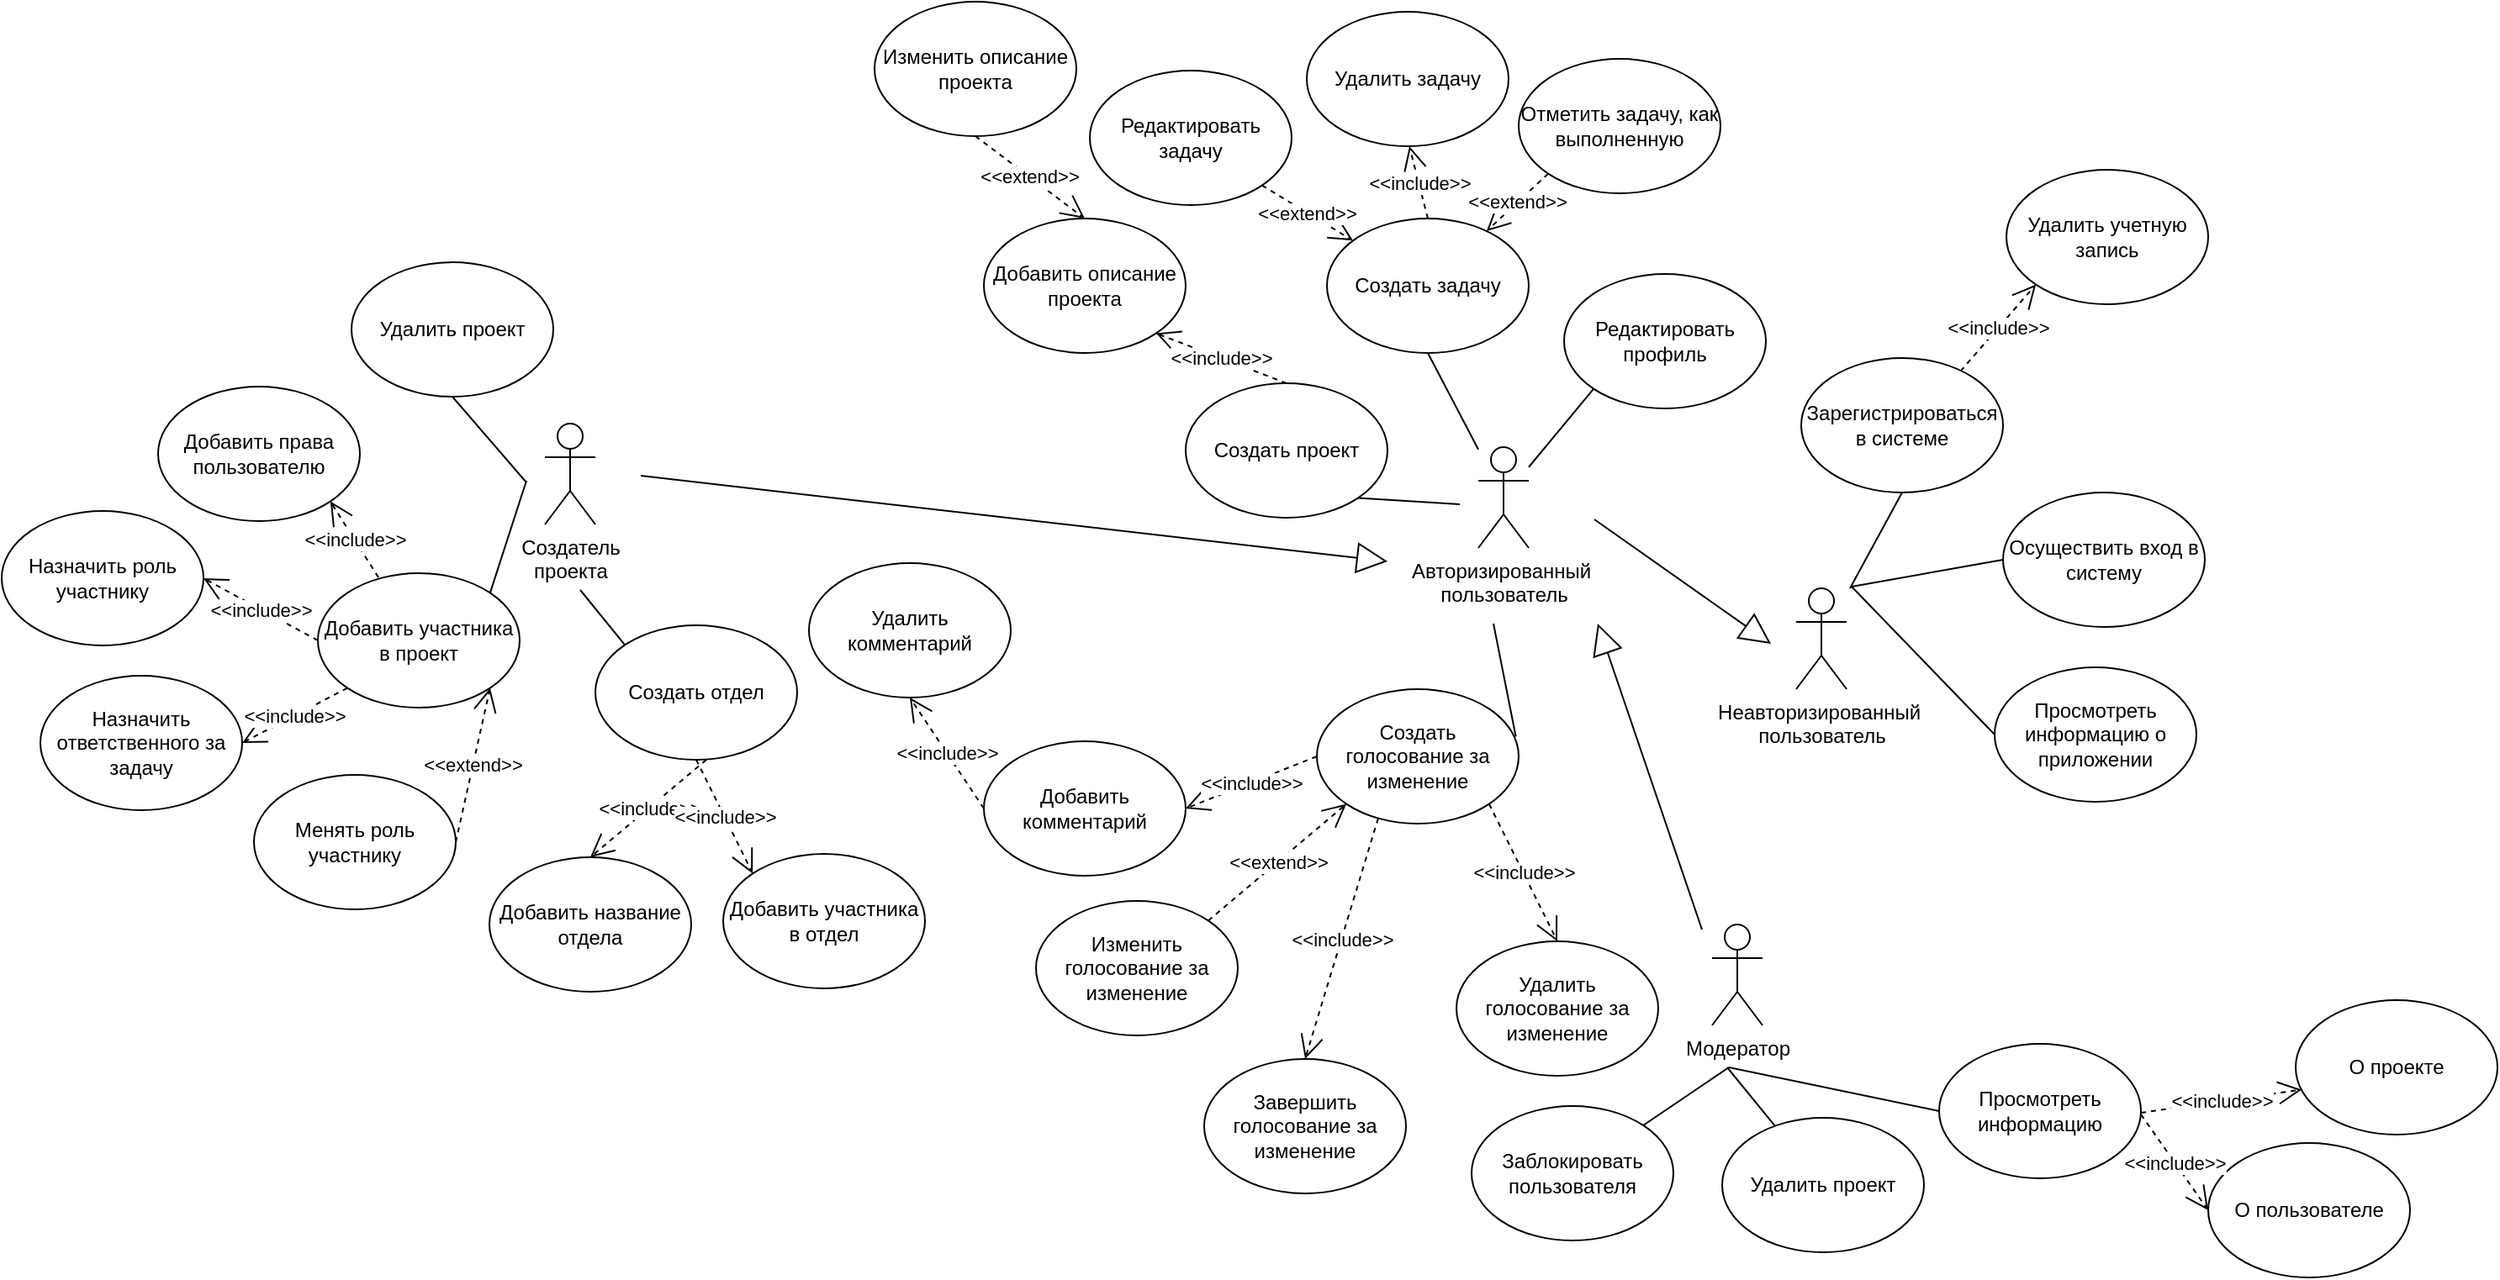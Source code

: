 <mxfile version="26.1.1">
  <diagram name="Страница — 1" id="mH7uCzz7MIZxPLPmZUTO">
    <mxGraphModel dx="2884" dy="1530" grid="0" gridSize="10" guides="1" tooltips="1" connect="1" arrows="1" fold="1" page="0" pageScale="1" pageWidth="827" pageHeight="1169" math="0" shadow="0">
      <root>
        <mxCell id="0" />
        <mxCell id="1" parent="0" />
        <mxCell id="8buhsUW7cumHq8WopxRq-1" value="Неавторизированный&amp;nbsp;&lt;div&gt;пользователь&lt;/div&gt;" style="shape=umlActor;verticalLabelPosition=bottom;verticalAlign=top;html=1;outlineConnect=0;" parent="1" vertex="1">
          <mxGeometry x="596" y="240" width="30" height="60" as="geometry" />
        </mxCell>
        <mxCell id="8buhsUW7cumHq8WopxRq-2" value="Авторизированный&amp;nbsp;&lt;div&gt;пользователь&lt;/div&gt;" style="shape=umlActor;verticalLabelPosition=bottom;verticalAlign=top;html=1;outlineConnect=0;" parent="1" vertex="1">
          <mxGeometry x="407" y="156" width="30" height="60" as="geometry" />
        </mxCell>
        <mxCell id="8buhsUW7cumHq8WopxRq-3" value="Создать проект" style="ellipse;whiteSpace=wrap;html=1;" parent="1" vertex="1">
          <mxGeometry x="233" y="118" width="120" height="80" as="geometry" />
        </mxCell>
        <mxCell id="8buhsUW7cumHq8WopxRq-4" value="Добавить участника в проект" style="ellipse;whiteSpace=wrap;html=1;" parent="1" vertex="1">
          <mxGeometry x="-283" y="231" width="120" height="80" as="geometry" />
        </mxCell>
        <mxCell id="8buhsUW7cumHq8WopxRq-5" value="Создатель&lt;div&gt;проекта&lt;/div&gt;" style="shape=umlActor;verticalLabelPosition=bottom;verticalAlign=top;html=1;outlineConnect=0;" parent="1" vertex="1">
          <mxGeometry x="-148" y="142" width="30" height="60" as="geometry" />
        </mxCell>
        <mxCell id="8buhsUW7cumHq8WopxRq-6" value="Создать задачу" style="ellipse;whiteSpace=wrap;html=1;" parent="1" vertex="1">
          <mxGeometry x="317" y="20" width="120" height="80" as="geometry" />
        </mxCell>
        <mxCell id="8buhsUW7cumHq8WopxRq-7" value="Отметить задачу, как выполненную" style="ellipse;whiteSpace=wrap;html=1;" parent="1" vertex="1">
          <mxGeometry x="431" y="-75" width="120" height="80" as="geometry" />
        </mxCell>
        <mxCell id="8buhsUW7cumHq8WopxRq-8" value="Зарегистрироваться в системе" style="ellipse;whiteSpace=wrap;html=1;" parent="1" vertex="1">
          <mxGeometry x="599" y="103" width="120" height="80" as="geometry" />
        </mxCell>
        <mxCell id="8buhsUW7cumHq8WopxRq-9" value="Осуществить вход в систему" style="ellipse;whiteSpace=wrap;html=1;" parent="1" vertex="1">
          <mxGeometry x="719" y="183" width="120" height="80" as="geometry" />
        </mxCell>
        <mxCell id="8buhsUW7cumHq8WopxRq-10" value="Просмотреть информацию о приложении" style="ellipse;whiteSpace=wrap;html=1;" parent="1" vertex="1">
          <mxGeometry x="714" y="287" width="120" height="80" as="geometry" />
        </mxCell>
        <mxCell id="8buhsUW7cumHq8WopxRq-11" value="Модератор" style="shape=umlActor;verticalLabelPosition=bottom;verticalAlign=top;html=1;outlineConnect=0;" parent="1" vertex="1">
          <mxGeometry x="546" y="440" width="30" height="60" as="geometry" />
        </mxCell>
        <mxCell id="8buhsUW7cumHq8WopxRq-12" value="Заблокировать пользователя" style="ellipse;whiteSpace=wrap;html=1;" parent="1" vertex="1">
          <mxGeometry x="403" y="548" width="120" height="80" as="geometry" />
        </mxCell>
        <mxCell id="8buhsUW7cumHq8WopxRq-13" value="Удалить проект" style="ellipse;whiteSpace=wrap;html=1;" parent="1" vertex="1">
          <mxGeometry x="552" y="555" width="120" height="80" as="geometry" />
        </mxCell>
        <mxCell id="8buhsUW7cumHq8WopxRq-14" value="Просмотреть информацию" style="ellipse;whiteSpace=wrap;html=1;" parent="1" vertex="1">
          <mxGeometry x="681" y="511" width="120" height="80" as="geometry" />
        </mxCell>
        <mxCell id="8buhsUW7cumHq8WopxRq-15" value="О пользователе" style="ellipse;whiteSpace=wrap;html=1;" parent="1" vertex="1">
          <mxGeometry x="841" y="570" width="120" height="80" as="geometry" />
        </mxCell>
        <mxCell id="8buhsUW7cumHq8WopxRq-16" value="О проекте" style="ellipse;whiteSpace=wrap;html=1;" parent="1" vertex="1">
          <mxGeometry x="893" y="485" width="120" height="80" as="geometry" />
        </mxCell>
        <mxCell id="8buhsUW7cumHq8WopxRq-17" value="Удалить учетную запись" style="ellipse;whiteSpace=wrap;html=1;" parent="1" vertex="1">
          <mxGeometry x="721" y="-9" width="120" height="80" as="geometry" />
        </mxCell>
        <mxCell id="8buhsUW7cumHq8WopxRq-18" value="Удалить задачу" style="ellipse;whiteSpace=wrap;html=1;" parent="1" vertex="1">
          <mxGeometry x="305" y="-103" width="120" height="80" as="geometry" />
        </mxCell>
        <mxCell id="8buhsUW7cumHq8WopxRq-19" value="Редактировать задачу" style="ellipse;whiteSpace=wrap;html=1;" parent="1" vertex="1">
          <mxGeometry x="176" y="-68" width="120" height="80" as="geometry" />
        </mxCell>
        <mxCell id="8buhsUW7cumHq8WopxRq-20" value="Назначить роль участнику" style="ellipse;whiteSpace=wrap;html=1;" parent="1" vertex="1">
          <mxGeometry x="-471" y="194" width="120" height="80" as="geometry" />
        </mxCell>
        <mxCell id="8buhsUW7cumHq8WopxRq-21" value="Назначить ответственного за задачу" style="ellipse;whiteSpace=wrap;html=1;" parent="1" vertex="1">
          <mxGeometry x="-448" y="292" width="120" height="80" as="geometry" />
        </mxCell>
        <mxCell id="8buhsUW7cumHq8WopxRq-22" value="Менять роль участнику" style="ellipse;whiteSpace=wrap;html=1;" parent="1" vertex="1">
          <mxGeometry x="-321" y="351" width="120" height="80" as="geometry" />
        </mxCell>
        <mxCell id="8buhsUW7cumHq8WopxRq-23" value="Удалить проект" style="ellipse;whiteSpace=wrap;html=1;" parent="1" vertex="1">
          <mxGeometry x="-263" y="46" width="120" height="80" as="geometry" />
        </mxCell>
        <mxCell id="8buhsUW7cumHq8WopxRq-24" value="Добавить описание проекта" style="ellipse;whiteSpace=wrap;html=1;" parent="1" vertex="1">
          <mxGeometry x="113" y="20" width="120" height="80" as="geometry" />
        </mxCell>
        <mxCell id="8buhsUW7cumHq8WopxRq-25" value="Изменить описание проекта" style="ellipse;whiteSpace=wrap;html=1;" parent="1" vertex="1">
          <mxGeometry x="48" y="-109" width="120" height="80" as="geometry" />
        </mxCell>
        <mxCell id="8buhsUW7cumHq8WopxRq-26" value="Создать голосование за изменение" style="ellipse;whiteSpace=wrap;html=1;" parent="1" vertex="1">
          <mxGeometry x="311" y="300" width="120" height="80" as="geometry" />
        </mxCell>
        <mxCell id="8buhsUW7cumHq8WopxRq-27" value="Добавить комментарий" style="ellipse;whiteSpace=wrap;html=1;" parent="1" vertex="1">
          <mxGeometry x="113" y="331" width="120" height="80" as="geometry" />
        </mxCell>
        <mxCell id="8buhsUW7cumHq8WopxRq-28" value="Удалить комментарий" style="ellipse;whiteSpace=wrap;html=1;" parent="1" vertex="1">
          <mxGeometry x="9" y="225" width="120" height="80" as="geometry" />
        </mxCell>
        <mxCell id="8buhsUW7cumHq8WopxRq-29" value="Изменить голосование за изменение" style="ellipse;whiteSpace=wrap;html=1;" parent="1" vertex="1">
          <mxGeometry x="144" y="426" width="120" height="80" as="geometry" />
        </mxCell>
        <mxCell id="8buhsUW7cumHq8WopxRq-30" value="Завершить голосование за изменение" style="ellipse;whiteSpace=wrap;html=1;" parent="1" vertex="1">
          <mxGeometry x="244" y="520" width="120" height="80" as="geometry" />
        </mxCell>
        <mxCell id="8buhsUW7cumHq8WopxRq-31" value="Удалить голосование за изменение" style="ellipse;whiteSpace=wrap;html=1;" parent="1" vertex="1">
          <mxGeometry x="394" y="450" width="120" height="80" as="geometry" />
        </mxCell>
        <mxCell id="8buhsUW7cumHq8WopxRq-32" value="Редактировать профиль" style="ellipse;whiteSpace=wrap;html=1;" parent="1" vertex="1">
          <mxGeometry x="458" y="53" width="120" height="80" as="geometry" />
        </mxCell>
        <mxCell id="3C4AGRFItX51HZg-2ZFR-1" value="Добавить права пользователю" style="ellipse;whiteSpace=wrap;html=1;" parent="1" vertex="1">
          <mxGeometry x="-378" y="120" width="120" height="80" as="geometry" />
        </mxCell>
        <mxCell id="3C4AGRFItX51HZg-2ZFR-2" value="Создать отдел" style="ellipse;whiteSpace=wrap;html=1;" parent="1" vertex="1">
          <mxGeometry x="-118" y="262" width="120" height="80" as="geometry" />
        </mxCell>
        <mxCell id="3C4AGRFItX51HZg-2ZFR-3" value="Добавить название отдела" style="ellipse;whiteSpace=wrap;html=1;" parent="1" vertex="1">
          <mxGeometry x="-181" y="400" width="120" height="80" as="geometry" />
        </mxCell>
        <mxCell id="3C4AGRFItX51HZg-2ZFR-4" value="Добавить участника в отдел" style="ellipse;whiteSpace=wrap;html=1;" parent="1" vertex="1">
          <mxGeometry x="-42" y="398" width="120" height="80" as="geometry" />
        </mxCell>
        <mxCell id="3C4AGRFItX51HZg-2ZFR-5" value="" style="endArrow=none;html=1;rounded=0;entryX=0.5;entryY=1;entryDx=0;entryDy=0;" parent="1" target="8buhsUW7cumHq8WopxRq-8" edge="1">
          <mxGeometry width="50" height="50" relative="1" as="geometry">
            <mxPoint x="628" y="240" as="sourcePoint" />
            <mxPoint x="571" y="215" as="targetPoint" />
          </mxGeometry>
        </mxCell>
        <mxCell id="3C4AGRFItX51HZg-2ZFR-6" value="" style="endArrow=none;html=1;rounded=0;entryX=0;entryY=0.5;entryDx=0;entryDy=0;" parent="1" target="8buhsUW7cumHq8WopxRq-9" edge="1">
          <mxGeometry width="50" height="50" relative="1" as="geometry">
            <mxPoint x="629" y="239" as="sourcePoint" />
            <mxPoint x="571" y="215" as="targetPoint" />
          </mxGeometry>
        </mxCell>
        <mxCell id="3C4AGRFItX51HZg-2ZFR-7" value="" style="endArrow=none;html=1;rounded=0;entryX=0;entryY=0.5;entryDx=0;entryDy=0;" parent="1" target="8buhsUW7cumHq8WopxRq-10" edge="1">
          <mxGeometry width="50" height="50" relative="1" as="geometry">
            <mxPoint x="629" y="239" as="sourcePoint" />
            <mxPoint x="571" y="215" as="targetPoint" />
          </mxGeometry>
        </mxCell>
        <mxCell id="3C4AGRFItX51HZg-2ZFR-8" value="&amp;lt;&amp;lt;include&amp;gt;&amp;gt;" style="endArrow=open;endSize=12;dashed=1;html=1;rounded=0;entryX=0;entryY=1;entryDx=0;entryDy=0;exitX=0.789;exitY=0.098;exitDx=0;exitDy=0;exitPerimeter=0;" parent="1" source="8buhsUW7cumHq8WopxRq-8" target="8buhsUW7cumHq8WopxRq-17" edge="1">
          <mxGeometry width="160" relative="1" as="geometry">
            <mxPoint x="410" y="69" as="sourcePoint" />
            <mxPoint x="570" y="69" as="targetPoint" />
          </mxGeometry>
        </mxCell>
        <mxCell id="3C4AGRFItX51HZg-2ZFR-9" value="" style="endArrow=none;html=1;rounded=0;" parent="1" source="8buhsUW7cumHq8WopxRq-12" edge="1">
          <mxGeometry width="50" height="50" relative="1" as="geometry">
            <mxPoint x="508" y="585" as="sourcePoint" />
            <mxPoint x="556" y="525" as="targetPoint" />
          </mxGeometry>
        </mxCell>
        <mxCell id="3C4AGRFItX51HZg-2ZFR-10" value="" style="endArrow=none;html=1;rounded=0;" parent="1" source="8buhsUW7cumHq8WopxRq-13" edge="1">
          <mxGeometry width="50" height="50" relative="1" as="geometry">
            <mxPoint x="508" y="585" as="sourcePoint" />
            <mxPoint x="555" y="525" as="targetPoint" />
          </mxGeometry>
        </mxCell>
        <mxCell id="3C4AGRFItX51HZg-2ZFR-11" value="" style="endArrow=none;html=1;rounded=0;exitX=0;exitY=0.5;exitDx=0;exitDy=0;" parent="1" source="8buhsUW7cumHq8WopxRq-14" edge="1">
          <mxGeometry width="50" height="50" relative="1" as="geometry">
            <mxPoint x="708" y="611" as="sourcePoint" />
            <mxPoint x="556" y="525" as="targetPoint" />
          </mxGeometry>
        </mxCell>
        <mxCell id="3C4AGRFItX51HZg-2ZFR-12" value="&amp;lt;&amp;lt;include&amp;gt;&amp;gt;" style="endArrow=open;endSize=12;dashed=1;html=1;rounded=0;entryX=0.03;entryY=0.665;entryDx=0;entryDy=0;exitX=0.789;exitY=0.098;exitDx=0;exitDy=0;exitPerimeter=0;entryPerimeter=0;" parent="1" target="8buhsUW7cumHq8WopxRq-16" edge="1">
          <mxGeometry width="160" relative="1" as="geometry">
            <mxPoint x="801" y="552" as="sourcePoint" />
            <mxPoint x="846" y="500" as="targetPoint" />
          </mxGeometry>
        </mxCell>
        <mxCell id="3C4AGRFItX51HZg-2ZFR-13" value="&amp;lt;&amp;lt;include&amp;gt;&amp;gt;" style="endArrow=open;endSize=12;dashed=1;html=1;rounded=0;entryX=0;entryY=0.5;entryDx=0;entryDy=0;exitX=0.789;exitY=0.098;exitDx=0;exitDy=0;exitPerimeter=0;" parent="1" target="8buhsUW7cumHq8WopxRq-15" edge="1">
          <mxGeometry width="160" relative="1" as="geometry">
            <mxPoint x="801" y="553" as="sourcePoint" />
            <mxPoint x="846" y="501" as="targetPoint" />
          </mxGeometry>
        </mxCell>
        <mxCell id="3C4AGRFItX51HZg-2ZFR-14" value="" style="endArrow=none;html=1;rounded=0;entryX=0;entryY=1;entryDx=0;entryDy=0;" parent="1" source="8buhsUW7cumHq8WopxRq-2" target="8buhsUW7cumHq8WopxRq-32" edge="1">
          <mxGeometry width="50" height="50" relative="1" as="geometry">
            <mxPoint x="344" y="117" as="sourcePoint" />
            <mxPoint x="394" y="67" as="targetPoint" />
          </mxGeometry>
        </mxCell>
        <mxCell id="3C4AGRFItX51HZg-2ZFR-15" value="" style="endArrow=none;html=1;rounded=0;entryX=0.5;entryY=1;entryDx=0;entryDy=0;" parent="1" source="8buhsUW7cumHq8WopxRq-2" target="8buhsUW7cumHq8WopxRq-6" edge="1">
          <mxGeometry width="50" height="50" relative="1" as="geometry">
            <mxPoint x="344" y="117" as="sourcePoint" />
            <mxPoint x="394" y="67" as="targetPoint" />
          </mxGeometry>
        </mxCell>
        <mxCell id="3C4AGRFItX51HZg-2ZFR-16" value="&amp;lt;&amp;lt;extend&amp;gt;&amp;gt;" style="endArrow=open;endSize=12;dashed=1;html=1;rounded=0;exitX=1;exitY=1;exitDx=0;exitDy=0;" parent="1" source="8buhsUW7cumHq8WopxRq-19" target="8buhsUW7cumHq8WopxRq-6" edge="1">
          <mxGeometry width="160" relative="1" as="geometry">
            <mxPoint x="704" y="121" as="sourcePoint" />
            <mxPoint x="749" y="69" as="targetPoint" />
          </mxGeometry>
        </mxCell>
        <mxCell id="3C4AGRFItX51HZg-2ZFR-17" value="&amp;lt;&amp;lt;extend&amp;gt;&amp;gt;" style="endArrow=open;endSize=12;dashed=1;html=1;rounded=0;exitX=0;exitY=1;exitDx=0;exitDy=0;" parent="1" source="8buhsUW7cumHq8WopxRq-7" target="8buhsUW7cumHq8WopxRq-6" edge="1">
          <mxGeometry width="160" relative="1" as="geometry">
            <mxPoint x="288" y="10" as="sourcePoint" />
            <mxPoint x="343" y="43" as="targetPoint" />
          </mxGeometry>
        </mxCell>
        <mxCell id="3C4AGRFItX51HZg-2ZFR-18" value="&amp;lt;&amp;lt;include&amp;gt;&amp;gt;" style="endArrow=open;endSize=12;dashed=1;html=1;rounded=0;entryX=0;entryY=1;entryDx=0;entryDy=0;exitX=0.5;exitY=0;exitDx=0;exitDy=0;" parent="1" source="8buhsUW7cumHq8WopxRq-6" edge="1">
          <mxGeometry width="160" relative="1" as="geometry">
            <mxPoint x="321" y="29" as="sourcePoint" />
            <mxPoint x="366" y="-23" as="targetPoint" />
          </mxGeometry>
        </mxCell>
        <mxCell id="3C4AGRFItX51HZg-2ZFR-20" value="" style="endArrow=none;html=1;rounded=0;entryX=1;entryY=0;entryDx=0;entryDy=0;" parent="1" target="8buhsUW7cumHq8WopxRq-4" edge="1">
          <mxGeometry width="50" height="50" relative="1" as="geometry">
            <mxPoint x="-159" y="176" as="sourcePoint" />
            <mxPoint x="8" y="171" as="targetPoint" />
          </mxGeometry>
        </mxCell>
        <mxCell id="3C4AGRFItX51HZg-2ZFR-21" value="" style="endArrow=none;html=1;rounded=0;exitX=0.986;exitY=0.353;exitDx=0;exitDy=0;exitPerimeter=0;" parent="1" source="8buhsUW7cumHq8WopxRq-26" edge="1">
          <mxGeometry width="50" height="50" relative="1" as="geometry">
            <mxPoint x="-116" y="-285" as="sourcePoint" />
            <mxPoint x="416" y="261" as="targetPoint" />
          </mxGeometry>
        </mxCell>
        <mxCell id="3C4AGRFItX51HZg-2ZFR-22" value="" style="endArrow=none;html=1;rounded=0;exitX=0;exitY=0;exitDx=0;exitDy=0;" parent="1" source="3C4AGRFItX51HZg-2ZFR-2" edge="1">
          <mxGeometry width="50" height="50" relative="1" as="geometry">
            <mxPoint x="-43" y="359" as="sourcePoint" />
            <mxPoint x="-127" y="241" as="targetPoint" />
          </mxGeometry>
        </mxCell>
        <mxCell id="3C4AGRFItX51HZg-2ZFR-24" value="&amp;lt;&amp;lt;extend&amp;gt;&amp;gt;" style="endArrow=open;endSize=12;dashed=1;html=1;rounded=0;exitX=0.5;exitY=1;exitDx=0;exitDy=0;entryX=0.5;entryY=0;entryDx=0;entryDy=0;" parent="1" target="8buhsUW7cumHq8WopxRq-24" edge="1" source="8buhsUW7cumHq8WopxRq-25">
          <mxGeometry width="160" relative="1" as="geometry">
            <mxPoint x="76" y="-15" as="sourcePoint" />
            <mxPoint x="130" y="18" as="targetPoint" />
          </mxGeometry>
        </mxCell>
        <mxCell id="3C4AGRFItX51HZg-2ZFR-25" value="&amp;lt;&amp;lt;include&amp;gt;&amp;gt;" style="endArrow=open;endSize=12;dashed=1;html=1;rounded=0;entryX=1;entryY=1;entryDx=0;entryDy=0;exitX=0.5;exitY=0;exitDx=0;exitDy=0;" parent="1" source="8buhsUW7cumHq8WopxRq-3" target="8buhsUW7cumHq8WopxRq-24" edge="1">
          <mxGeometry width="160" relative="1" as="geometry">
            <mxPoint x="177" y="155" as="sourcePoint" />
            <mxPoint x="255" y="130" as="targetPoint" />
          </mxGeometry>
        </mxCell>
        <mxCell id="3C4AGRFItX51HZg-2ZFR-26" value="&amp;lt;&amp;lt;include&amp;gt;&amp;gt;" style="endArrow=open;endSize=12;dashed=1;html=1;rounded=0;entryX=0.5;entryY=0;entryDx=0;entryDy=0;exitX=1;exitY=1;exitDx=0;exitDy=0;" parent="1" target="8buhsUW7cumHq8WopxRq-31" edge="1" source="8buhsUW7cumHq8WopxRq-26">
          <mxGeometry width="160" relative="1" as="geometry">
            <mxPoint x="-343" y="-196" as="sourcePoint" />
            <mxPoint x="-265" y="-221" as="targetPoint" />
          </mxGeometry>
        </mxCell>
        <mxCell id="3C4AGRFItX51HZg-2ZFR-27" value="&amp;lt;&amp;lt;include&amp;gt;&amp;gt;" style="endArrow=open;endSize=12;dashed=1;html=1;rounded=0;entryX=0.5;entryY=0;entryDx=0;entryDy=0;exitX=0.5;exitY=0;exitDx=0;exitDy=0;" parent="1" target="3C4AGRFItX51HZg-2ZFR-3" edge="1">
          <mxGeometry width="160" relative="1" as="geometry">
            <mxPoint x="-52" y="342" as="sourcePoint" />
            <mxPoint x="2" y="378" as="targetPoint" />
          </mxGeometry>
        </mxCell>
        <mxCell id="3C4AGRFItX51HZg-2ZFR-28" value="&amp;lt;&amp;lt;include&amp;gt;&amp;gt;" style="endArrow=open;endSize=12;dashed=1;html=1;rounded=0;entryX=0;entryY=0;entryDx=0;entryDy=0;exitX=0.5;exitY=1;exitDx=0;exitDy=0;" parent="1" source="3C4AGRFItX51HZg-2ZFR-2" target="3C4AGRFItX51HZg-2ZFR-4" edge="1">
          <mxGeometry width="160" relative="1" as="geometry">
            <mxPoint x="-42" y="352" as="sourcePoint" />
            <mxPoint x="-71" y="388" as="targetPoint" />
          </mxGeometry>
        </mxCell>
        <mxCell id="3C4AGRFItX51HZg-2ZFR-29" value="&amp;lt;&amp;lt;include&amp;gt;&amp;gt;" style="endArrow=open;endSize=12;dashed=1;html=1;rounded=0;entryX=1;entryY=0.5;entryDx=0;entryDy=0;exitX=0;exitY=0.5;exitDx=0;exitDy=0;" parent="1" source="8buhsUW7cumHq8WopxRq-26" target="8buhsUW7cumHq8WopxRq-27" edge="1">
          <mxGeometry width="160" relative="1" as="geometry">
            <mxPoint x="-115" y="-154" as="sourcePoint" />
            <mxPoint x="-130" y="-91" as="targetPoint" />
          </mxGeometry>
        </mxCell>
        <mxCell id="3C4AGRFItX51HZg-2ZFR-30" value="&amp;lt;&amp;lt;include&amp;gt;&amp;gt;" style="endArrow=open;endSize=12;dashed=1;html=1;rounded=0;entryX=0.5;entryY=1;entryDx=0;entryDy=0;exitX=0;exitY=0.5;exitDx=0;exitDy=0;" parent="1" source="8buhsUW7cumHq8WopxRq-27" target="8buhsUW7cumHq8WopxRq-28" edge="1">
          <mxGeometry width="160" relative="1" as="geometry">
            <mxPoint x="-105" y="-144" as="sourcePoint" />
            <mxPoint x="-120" y="-81" as="targetPoint" />
          </mxGeometry>
        </mxCell>
        <mxCell id="3C4AGRFItX51HZg-2ZFR-31" value="&amp;lt;&amp;lt;extend&amp;gt;&amp;gt;" style="endArrow=open;endSize=12;dashed=1;html=1;rounded=0;exitX=1;exitY=0;exitDx=0;exitDy=0;entryX=0;entryY=1;entryDx=0;entryDy=0;" parent="1" source="8buhsUW7cumHq8WopxRq-29" target="8buhsUW7cumHq8WopxRq-26" edge="1">
          <mxGeometry width="160" relative="1" as="geometry">
            <mxPoint x="-344.5" y="-292" as="sourcePoint" />
            <mxPoint x="-321.5" y="-253" as="targetPoint" />
          </mxGeometry>
        </mxCell>
        <mxCell id="3C4AGRFItX51HZg-2ZFR-32" value="&amp;lt;&amp;lt;include&amp;gt;&amp;gt;" style="endArrow=open;endSize=12;dashed=1;html=1;rounded=0;entryX=0.5;entryY=0;entryDx=0;entryDy=0;exitX=0.304;exitY=0.96;exitDx=0;exitDy=0;exitPerimeter=0;" parent="1" source="8buhsUW7cumHq8WopxRq-26" target="8buhsUW7cumHq8WopxRq-30" edge="1">
          <mxGeometry width="160" relative="1" as="geometry">
            <mxPoint x="-333" y="-186" as="sourcePoint" />
            <mxPoint x="-257" y="-154" as="targetPoint" />
          </mxGeometry>
        </mxCell>
        <mxCell id="3C4AGRFItX51HZg-2ZFR-33" value="&amp;lt;&amp;lt;extend&amp;gt;&amp;gt;" style="endArrow=open;endSize=12;dashed=1;html=1;rounded=0;exitX=1;exitY=0.5;exitDx=0;exitDy=0;entryX=1;entryY=1;entryDx=0;entryDy=0;" parent="1" source="8buhsUW7cumHq8WopxRq-22" target="8buhsUW7cumHq8WopxRq-4" edge="1">
          <mxGeometry width="160" relative="1" as="geometry">
            <mxPoint x="-381" y="334" as="sourcePoint" />
            <mxPoint x="-296" y="308" as="targetPoint" />
          </mxGeometry>
        </mxCell>
        <mxCell id="3C4AGRFItX51HZg-2ZFR-34" value="&amp;lt;&amp;lt;include&amp;gt;&amp;gt;" style="endArrow=open;endSize=12;dashed=1;html=1;rounded=0;exitX=0;exitY=1;exitDx=0;exitDy=0;entryX=1;entryY=0.5;entryDx=0;entryDy=0;" parent="1" source="8buhsUW7cumHq8WopxRq-4" target="8buhsUW7cumHq8WopxRq-21" edge="1">
          <mxGeometry width="160" relative="1" as="geometry">
            <mxPoint x="-314" y="280" as="sourcePoint" />
            <mxPoint x="-339" y="360" as="targetPoint" />
          </mxGeometry>
        </mxCell>
        <mxCell id="3C4AGRFItX51HZg-2ZFR-35" value="&amp;lt;&amp;lt;include&amp;gt;&amp;gt;" style="endArrow=open;endSize=12;dashed=1;html=1;rounded=0;entryX=1;entryY=0.5;entryDx=0;entryDy=0;exitX=0;exitY=0.5;exitDx=0;exitDy=0;" parent="1" source="8buhsUW7cumHq8WopxRq-4" target="8buhsUW7cumHq8WopxRq-20" edge="1">
          <mxGeometry width="160" relative="1" as="geometry">
            <mxPoint x="-310" y="135" as="sourcePoint" />
            <mxPoint x="-402" y="116" as="targetPoint" />
          </mxGeometry>
        </mxCell>
        <mxCell id="3C4AGRFItX51HZg-2ZFR-36" value="&amp;lt;&amp;lt;include&amp;gt;&amp;gt;" style="endArrow=open;endSize=12;dashed=1;html=1;rounded=0;entryX=1;entryY=1;entryDx=0;entryDy=0;exitX=0.3;exitY=0.031;exitDx=0;exitDy=0;exitPerimeter=0;" parent="1" source="8buhsUW7cumHq8WopxRq-4" target="3C4AGRFItX51HZg-2ZFR-1" edge="1">
          <mxGeometry width="160" relative="1" as="geometry">
            <mxPoint x="-292" y="107" as="sourcePoint" />
            <mxPoint x="-370" y="57" as="targetPoint" />
          </mxGeometry>
        </mxCell>
        <mxCell id="xcAnMff6s-fbYhxJQ3BK-1" value="" style="endArrow=block;endSize=16;endFill=0;html=1;rounded=0;" parent="1" edge="1">
          <mxGeometry width="160" relative="1" as="geometry">
            <mxPoint x="476" y="199" as="sourcePoint" />
            <mxPoint x="581" y="273" as="targetPoint" />
          </mxGeometry>
        </mxCell>
        <mxCell id="xcAnMff6s-fbYhxJQ3BK-2" value="" style="endArrow=block;endSize=16;endFill=0;html=1;rounded=0;" parent="1" edge="1">
          <mxGeometry width="160" relative="1" as="geometry">
            <mxPoint x="-91" y="173" as="sourcePoint" />
            <mxPoint x="353" y="224" as="targetPoint" />
          </mxGeometry>
        </mxCell>
        <mxCell id="xcAnMff6s-fbYhxJQ3BK-3" value="" style="endArrow=block;endSize=16;endFill=0;html=1;rounded=0;" parent="1" edge="1">
          <mxGeometry width="160" relative="1" as="geometry">
            <mxPoint x="540" y="443" as="sourcePoint" />
            <mxPoint x="478" y="261" as="targetPoint" />
          </mxGeometry>
        </mxCell>
        <mxCell id="xcAnMff6s-fbYhxJQ3BK-4" value="" style="endArrow=none;html=1;rounded=0;exitX=1;exitY=1;exitDx=0;exitDy=0;" parent="1" source="8buhsUW7cumHq8WopxRq-3" edge="1">
          <mxGeometry width="50" height="50" relative="1" as="geometry">
            <mxPoint x="220" y="204" as="sourcePoint" />
            <mxPoint x="396" y="190" as="targetPoint" />
          </mxGeometry>
        </mxCell>
        <mxCell id="M7DzUa9jKH-0Ac_kstGr-1" value="" style="endArrow=none;html=1;rounded=0;entryX=0.5;entryY=1;entryDx=0;entryDy=0;" edge="1" parent="1" target="8buhsUW7cumHq8WopxRq-23">
          <mxGeometry width="50" height="50" relative="1" as="geometry">
            <mxPoint x="-159" y="177" as="sourcePoint" />
            <mxPoint x="-134" y="179" as="targetPoint" />
          </mxGeometry>
        </mxCell>
      </root>
    </mxGraphModel>
  </diagram>
</mxfile>
